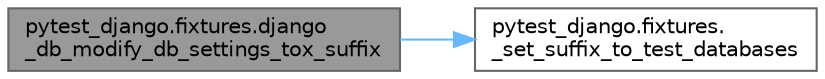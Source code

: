 digraph "pytest_django.fixtures.django_db_modify_db_settings_tox_suffix"
{
 // LATEX_PDF_SIZE
  bgcolor="transparent";
  edge [fontname=Helvetica,fontsize=10,labelfontname=Helvetica,labelfontsize=10];
  node [fontname=Helvetica,fontsize=10,shape=box,height=0.2,width=0.4];
  rankdir="LR";
  Node1 [id="Node000001",label="pytest_django.fixtures.django\l_db_modify_db_settings_tox_suffix",height=0.2,width=0.4,color="gray40", fillcolor="grey60", style="filled", fontcolor="black",tooltip=" "];
  Node1 -> Node2 [id="edge1_Node000001_Node000002",color="steelblue1",style="solid",tooltip=" "];
  Node2 [id="Node000002",label="pytest_django.fixtures.\l_set_suffix_to_test_databases",height=0.2,width=0.4,color="grey40", fillcolor="white", style="filled",URL="$namespacepytest__django_1_1fixtures.html#a22caf766b482ff24cbc623421dc7dc00",tooltip=" "];
}

